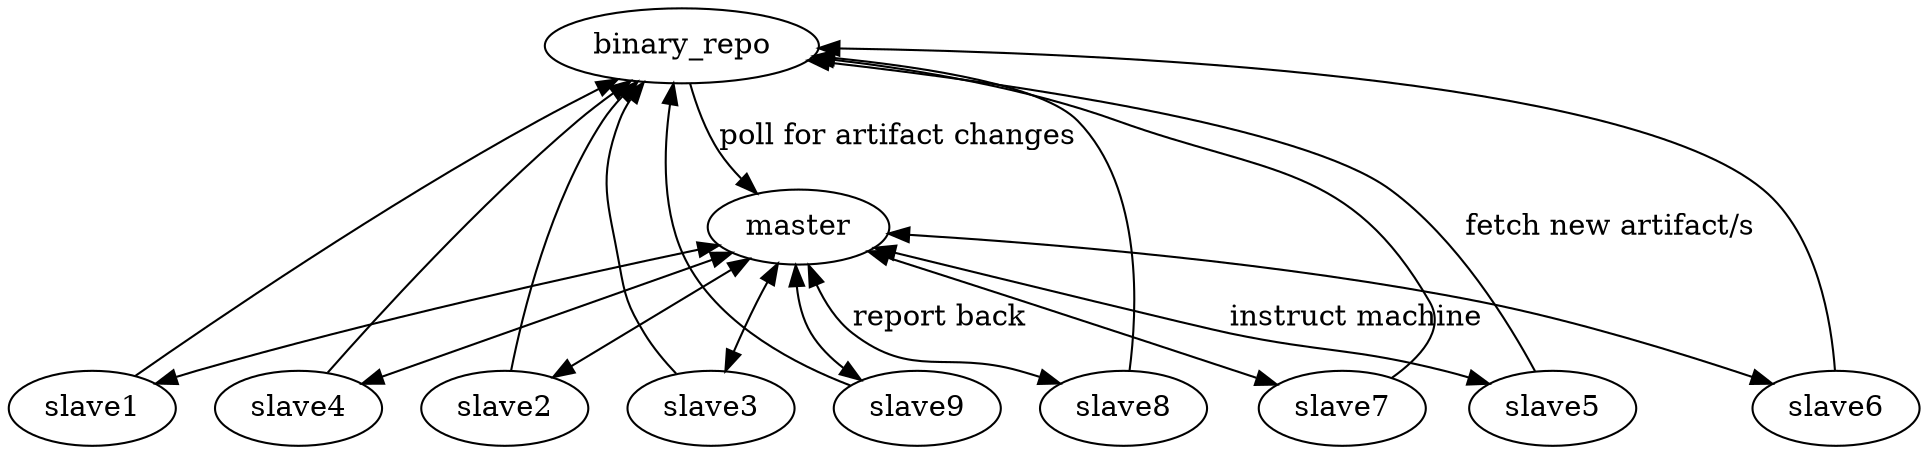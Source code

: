 digraph agraph {
	binary_repo -> master [label="poll for artifact changes"];
	master -> slave1 [dir="both"];
	master -> slave2 [dir="both"];
	master -> slave3 [dir="both"];
	master -> slave4 [dir="both"];
	master -> slave5 [dir="both" label="instruct machine"];
	master -> slave6 [dir="both"];
	master -> slave7 [dir="both"];
	master -> slave8 [dir="both" label="report back"];
	master -> slave9 [dir="both"];
	slave1 -> binary_repo;
	slave2 -> binary_repo;
	slave3 -> binary_repo;
	slave4 -> binary_repo;
	slave5 -> binary_repo [label="fetch new artifact/s"];
	slave6 -> binary_repo;
	slave7 -> binary_repo;
	slave8 -> binary_repo;
	slave9 -> binary_repo;
}
